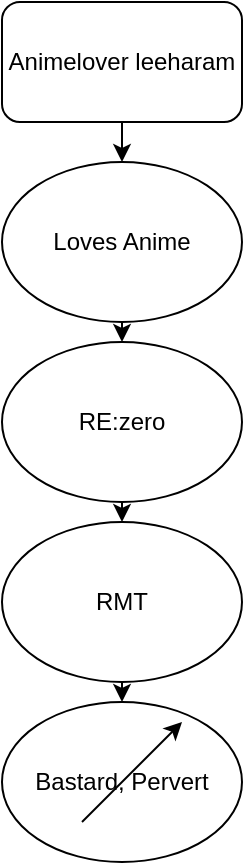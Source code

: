 <mxfile version="13.6.2" type="github">
  <diagram id="SsGNrF4sOVybS0CelrMV" name="Page-1">
    <mxGraphModel dx="1382" dy="808" grid="1" gridSize="10" guides="1" tooltips="1" connect="1" arrows="1" fold="1" page="1" pageScale="1" pageWidth="850" pageHeight="1100" math="0" shadow="0">
      <root>
        <mxCell id="0" />
        <mxCell id="1" parent="0" />
        <mxCell id="UiGpj8nbxqR-BWijNMPB-8" style="edgeStyle=orthogonalEdgeStyle;rounded=0;orthogonalLoop=1;jettySize=auto;html=1;exitX=0.5;exitY=1;exitDx=0;exitDy=0;entryX=0.5;entryY=0;entryDx=0;entryDy=0;" edge="1" parent="1" source="UiGpj8nbxqR-BWijNMPB-2" target="UiGpj8nbxqR-BWijNMPB-3">
          <mxGeometry relative="1" as="geometry" />
        </mxCell>
        <mxCell id="UiGpj8nbxqR-BWijNMPB-2" value="Animelover leeharam" style="rounded=1;whiteSpace=wrap;html=1;" vertex="1" parent="1">
          <mxGeometry x="360" y="30" width="120" height="60" as="geometry" />
        </mxCell>
        <mxCell id="UiGpj8nbxqR-BWijNMPB-9" style="edgeStyle=orthogonalEdgeStyle;rounded=0;orthogonalLoop=1;jettySize=auto;html=1;exitX=0.5;exitY=1;exitDx=0;exitDy=0;entryX=0.5;entryY=0;entryDx=0;entryDy=0;" edge="1" parent="1" source="UiGpj8nbxqR-BWijNMPB-3" target="UiGpj8nbxqR-BWijNMPB-4">
          <mxGeometry relative="1" as="geometry" />
        </mxCell>
        <mxCell id="UiGpj8nbxqR-BWijNMPB-3" value="Loves Anime" style="ellipse;whiteSpace=wrap;html=1;" vertex="1" parent="1">
          <mxGeometry x="360" y="110" width="120" height="80" as="geometry" />
        </mxCell>
        <mxCell id="UiGpj8nbxqR-BWijNMPB-10" style="edgeStyle=orthogonalEdgeStyle;rounded=0;orthogonalLoop=1;jettySize=auto;html=1;exitX=0.5;exitY=1;exitDx=0;exitDy=0;entryX=0.5;entryY=0;entryDx=0;entryDy=0;" edge="1" parent="1" source="UiGpj8nbxqR-BWijNMPB-4" target="UiGpj8nbxqR-BWijNMPB-5">
          <mxGeometry relative="1" as="geometry" />
        </mxCell>
        <mxCell id="UiGpj8nbxqR-BWijNMPB-4" value="RE:zero" style="ellipse;whiteSpace=wrap;html=1;" vertex="1" parent="1">
          <mxGeometry x="360" y="200" width="120" height="80" as="geometry" />
        </mxCell>
        <mxCell id="UiGpj8nbxqR-BWijNMPB-11" style="edgeStyle=orthogonalEdgeStyle;rounded=0;orthogonalLoop=1;jettySize=auto;html=1;exitX=0.5;exitY=1;exitDx=0;exitDy=0;entryX=0.5;entryY=0;entryDx=0;entryDy=0;" edge="1" parent="1" source="UiGpj8nbxqR-BWijNMPB-5" target="UiGpj8nbxqR-BWijNMPB-6">
          <mxGeometry relative="1" as="geometry" />
        </mxCell>
        <mxCell id="UiGpj8nbxqR-BWijNMPB-5" value="RMT" style="ellipse;whiteSpace=wrap;html=1;" vertex="1" parent="1">
          <mxGeometry x="360" y="290" width="120" height="80" as="geometry" />
        </mxCell>
        <mxCell id="UiGpj8nbxqR-BWijNMPB-6" value="Bastard, Pervert" style="ellipse;whiteSpace=wrap;html=1;" vertex="1" parent="1">
          <mxGeometry x="360" y="380" width="120" height="80" as="geometry" />
        </mxCell>
        <mxCell id="UiGpj8nbxqR-BWijNMPB-7" value="" style="endArrow=classic;html=1;" edge="1" parent="1">
          <mxGeometry width="50" height="50" relative="1" as="geometry">
            <mxPoint x="400" y="440" as="sourcePoint" />
            <mxPoint x="450" y="390" as="targetPoint" />
          </mxGeometry>
        </mxCell>
      </root>
    </mxGraphModel>
  </diagram>
</mxfile>
